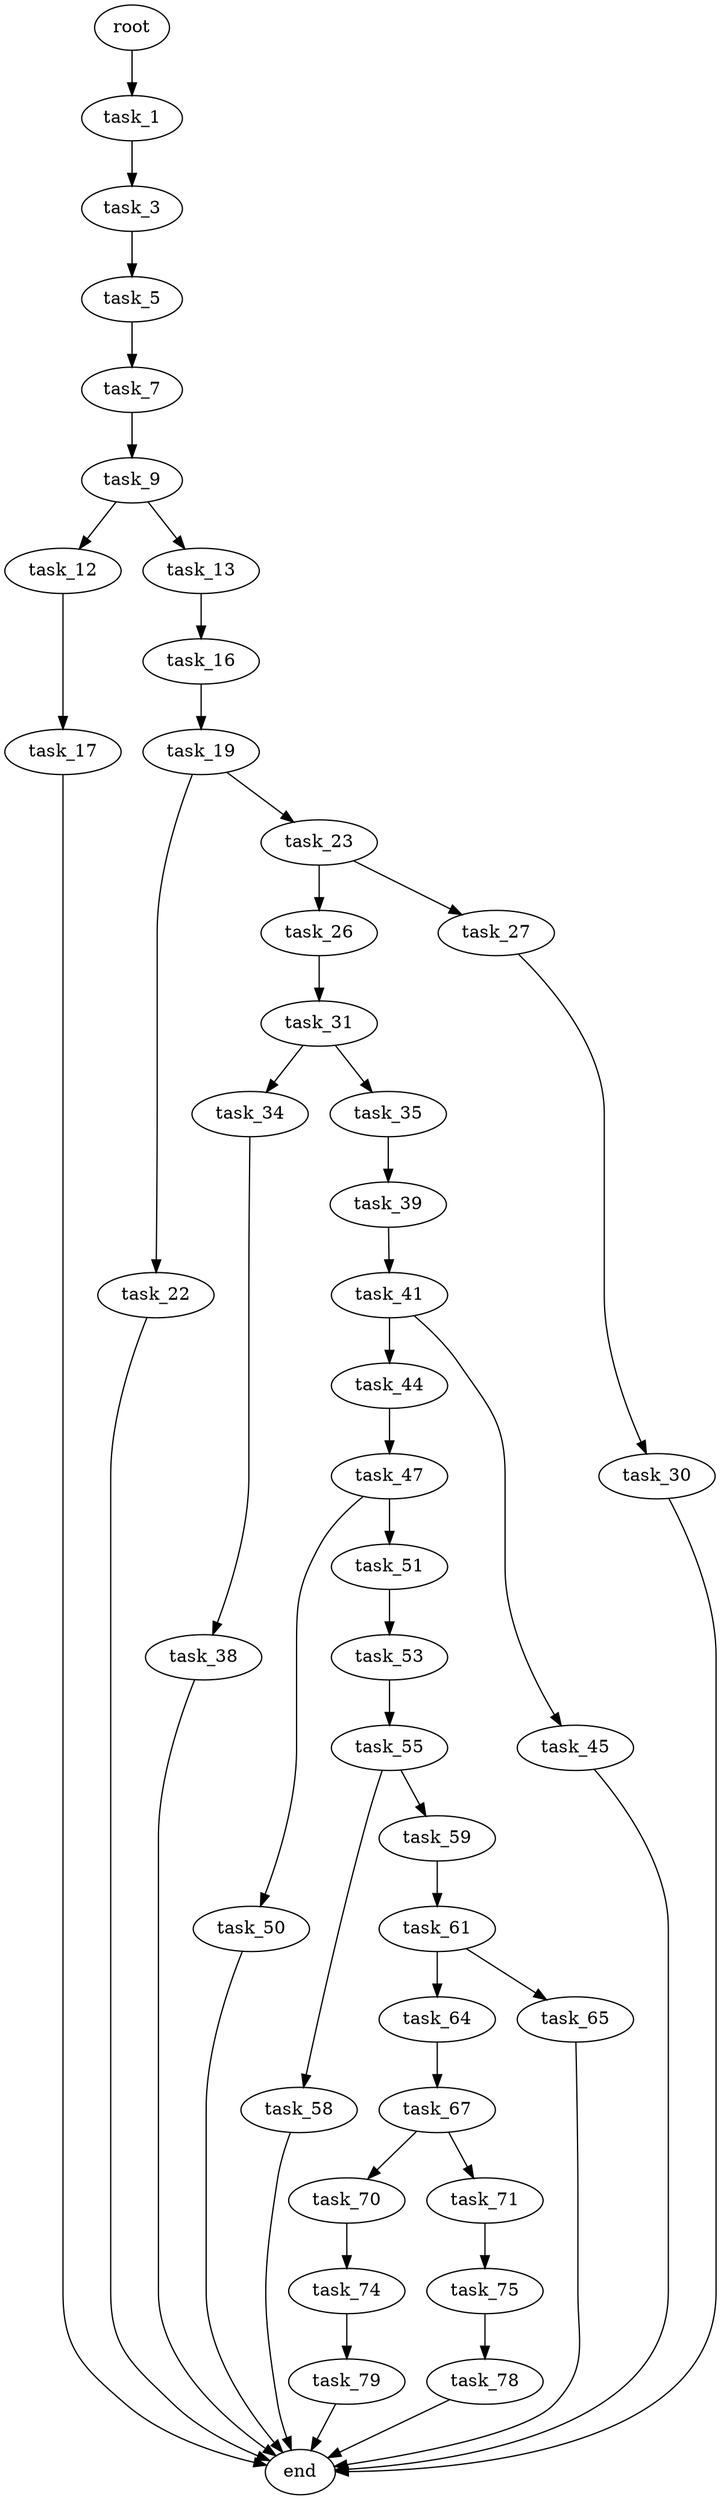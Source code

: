 digraph G {
  root [size="0.000000"];
  task_1 [size="782757789696.000000"];
  task_3 [size="1073741824000.000000"];
  task_5 [size="143367201036.000000"];
  task_7 [size="12921310751.000000"];
  task_9 [size="46930230506.000000"];
  task_12 [size="549755813888.000000"];
  task_13 [size="447621099855.000000"];
  task_17 [size="368293445632.000000"];
  task_16 [size="26405948872.000000"];
  task_19 [size="231928233984.000000"];
  end [size="0.000000"];
  task_22 [size="134217728000.000000"];
  task_23 [size="18200551497.000000"];
  task_26 [size="485260986565.000000"];
  task_27 [size="231928233984.000000"];
  task_31 [size="61780131677.000000"];
  task_30 [size="28991029248.000000"];
  task_34 [size="28991029248.000000"];
  task_35 [size="478353331101.000000"];
  task_38 [size="20325384270.000000"];
  task_39 [size="368293445632.000000"];
  task_41 [size="131457379644.000000"];
  task_44 [size="276069563388.000000"];
  task_45 [size="345234185336.000000"];
  task_47 [size="100306992084.000000"];
  task_50 [size="105427687819.000000"];
  task_51 [size="53536361700.000000"];
  task_53 [size="21246209936.000000"];
  task_55 [size="273859138746.000000"];
  task_58 [size="782757789696.000000"];
  task_59 [size="68719476736.000000"];
  task_61 [size="1069914272.000000"];
  task_64 [size="1333036614086.000000"];
  task_65 [size="8108050256.000000"];
  task_67 [size="134217728000.000000"];
  task_70 [size="134217728000.000000"];
  task_71 [size="368293445632.000000"];
  task_74 [size="348634965692.000000"];
  task_75 [size="3898606259.000000"];
  task_79 [size="549755813888.000000"];
  task_78 [size="782757789696.000000"];

  root -> task_1 [size="1.000000"];
  task_1 -> task_3 [size="679477248.000000"];
  task_3 -> task_5 [size="838860800.000000"];
  task_5 -> task_7 [size="134217728.000000"];
  task_7 -> task_9 [size="411041792.000000"];
  task_9 -> task_12 [size="33554432.000000"];
  task_9 -> task_13 [size="33554432.000000"];
  task_12 -> task_17 [size="536870912.000000"];
  task_13 -> task_16 [size="301989888.000000"];
  task_17 -> end [size="1.000000"];
  task_16 -> task_19 [size="838860800.000000"];
  task_19 -> task_22 [size="301989888.000000"];
  task_19 -> task_23 [size="301989888.000000"];
  task_22 -> end [size="1.000000"];
  task_23 -> task_26 [size="838860800.000000"];
  task_23 -> task_27 [size="838860800.000000"];
  task_26 -> task_31 [size="301989888.000000"];
  task_27 -> task_30 [size="301989888.000000"];
  task_31 -> task_34 [size="75497472.000000"];
  task_31 -> task_35 [size="75497472.000000"];
  task_30 -> end [size="1.000000"];
  task_34 -> task_38 [size="75497472.000000"];
  task_35 -> task_39 [size="301989888.000000"];
  task_38 -> end [size="1.000000"];
  task_39 -> task_41 [size="411041792.000000"];
  task_41 -> task_44 [size="134217728.000000"];
  task_41 -> task_45 [size="134217728.000000"];
  task_44 -> task_47 [size="838860800.000000"];
  task_45 -> end [size="1.000000"];
  task_47 -> task_50 [size="75497472.000000"];
  task_47 -> task_51 [size="75497472.000000"];
  task_50 -> end [size="1.000000"];
  task_51 -> task_53 [size="134217728.000000"];
  task_53 -> task_55 [size="679477248.000000"];
  task_55 -> task_58 [size="209715200.000000"];
  task_55 -> task_59 [size="209715200.000000"];
  task_58 -> end [size="1.000000"];
  task_59 -> task_61 [size="134217728.000000"];
  task_61 -> task_64 [size="33554432.000000"];
  task_61 -> task_65 [size="33554432.000000"];
  task_64 -> task_67 [size="838860800.000000"];
  task_65 -> end [size="1.000000"];
  task_67 -> task_70 [size="209715200.000000"];
  task_67 -> task_71 [size="209715200.000000"];
  task_70 -> task_74 [size="209715200.000000"];
  task_71 -> task_75 [size="411041792.000000"];
  task_74 -> task_79 [size="536870912.000000"];
  task_75 -> task_78 [size="301989888.000000"];
  task_79 -> end [size="1.000000"];
  task_78 -> end [size="1.000000"];
}
